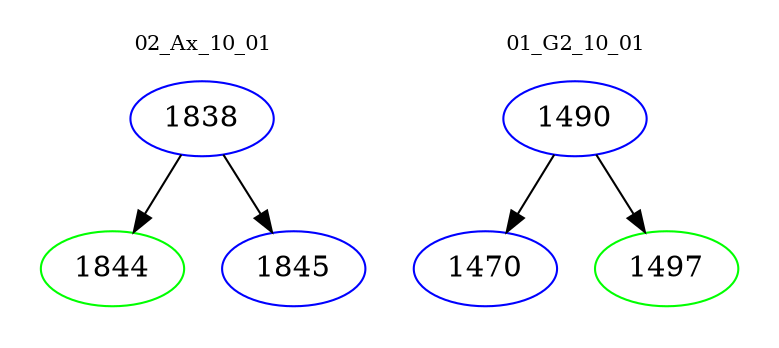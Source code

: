 digraph{
subgraph cluster_0 {
color = white
label = "02_Ax_10_01";
fontsize=10;
T0_1838 [label="1838", color="blue"]
T0_1838 -> T0_1844 [color="black"]
T0_1844 [label="1844", color="green"]
T0_1838 -> T0_1845 [color="black"]
T0_1845 [label="1845", color="blue"]
}
subgraph cluster_1 {
color = white
label = "01_G2_10_01";
fontsize=10;
T1_1490 [label="1490", color="blue"]
T1_1490 -> T1_1470 [color="black"]
T1_1470 [label="1470", color="blue"]
T1_1490 -> T1_1497 [color="black"]
T1_1497 [label="1497", color="green"]
}
}

